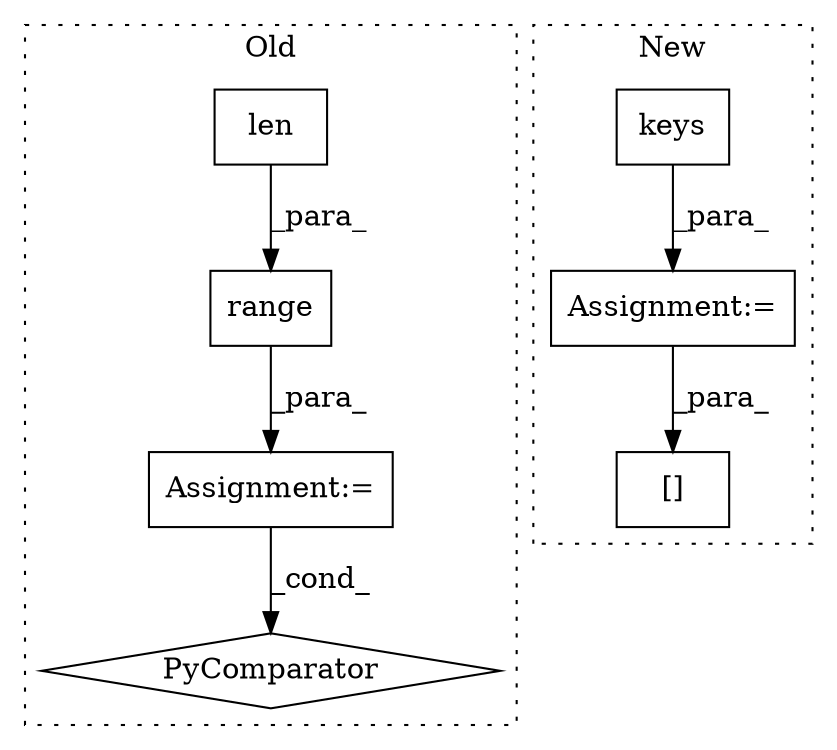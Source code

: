 digraph G {
subgraph cluster0 {
1 [label="range" a="32" s="6753,6773" l="6,1" shape="box"];
4 [label="Assignment:=" a="7" s="6746" l="58" shape="box"];
5 [label="len" a="32" s="6759,6772" l="4,1" shape="box"];
7 [label="PyComparator" a="113" s="6746" l="58" shape="diamond"];
label = "Old";
style="dotted";
}
subgraph cluster1 {
2 [label="keys" a="32" s="6645" l="6" shape="box"];
3 [label="Assignment:=" a="7" s="6557,6651" l="65,2" shape="box"];
6 [label="[]" a="2" s="6692,6708" l="13,1" shape="box"];
label = "New";
style="dotted";
}
1 -> 4 [label="_para_"];
2 -> 3 [label="_para_"];
3 -> 6 [label="_para_"];
4 -> 7 [label="_cond_"];
5 -> 1 [label="_para_"];
}